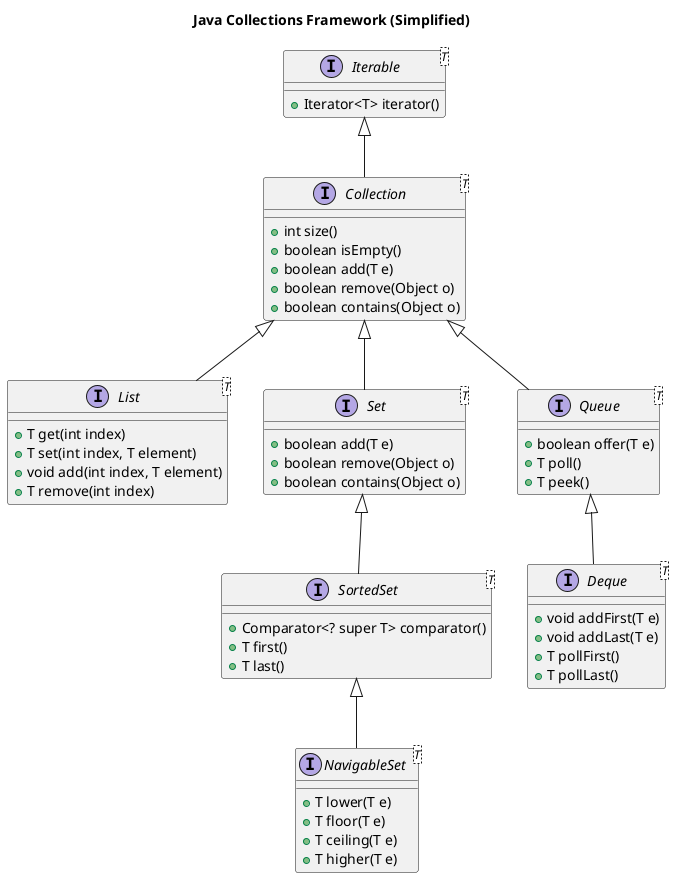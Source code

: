 @startuml JCF

title Java Collections Framework (Simplified)

'===========================================================================
' Java Collection 框架接口层级
'===========================================================================

' 根接口
interface "Iterable<T>" as Iterable {
  +Iterator<T> iterator()
}

' Collection 接口, 扩展自 Iterable
interface "Collection<T>" as Collection {
  +int size()
  +boolean isEmpty()
  +boolean add(T e)
  +boolean remove(Object o)
  +boolean contains(Object o)
}
Iterable <|-- Collection

' Collection 子接口：
' List
interface "List<T>" as List {
  +T get(int index)
  +T set(int index, T element)
  +void add(int index, T element)
  +T remove(int index)
}
Collection <|-- List

' Set
interface "Set<T>" as Set {
  +boolean add(T e)
  +boolean remove(Object o)
  +boolean contains(Object o)
}
Collection <|-- Set

' Queue
interface "Queue<T>" as Queue {
  +boolean offer(T e)
  +T poll()
  +T peek()
}
Collection <|-- Queue

' Deque
interface "Deque<T>" as Deque {
  +void addFirst(T e)
  +void addLast(T e)
  +T pollFirst()
  +T pollLast()
}
Queue <|-- Deque

' Set 分支的扩展接口
interface "SortedSet<T>" as SortedSet {
  +Comparator<? super T> comparator()
  +T first()
  +T last()
}
Set <|-- SortedSet

interface "NavigableSet<T>" as NavigableSet {
  +T lower(T e)
  +T floor(T e)
  +T ceiling(T e)
  +T higher(T e)
}
SortedSet <|-- NavigableSet

@enduml
